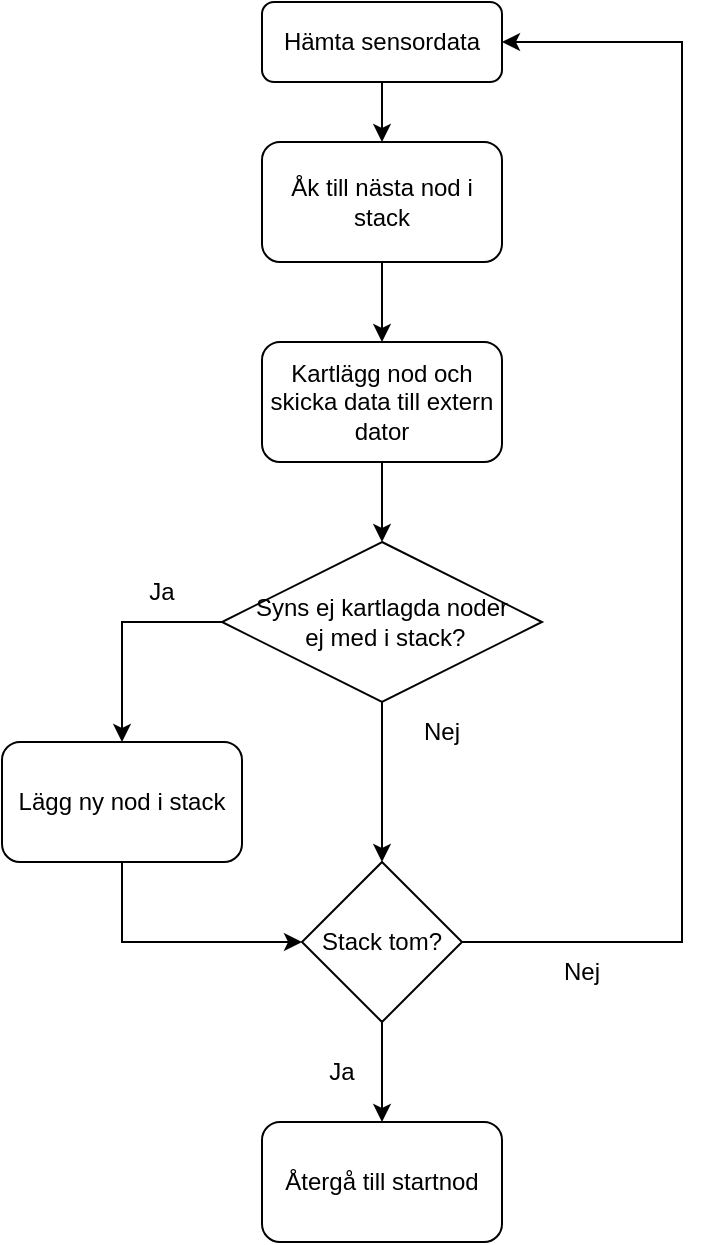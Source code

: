 <mxfile version="22.0.4" type="google">
  <diagram id="C5RBs43oDa-KdzZeNtuy" name="Page-1">
    <mxGraphModel grid="1" page="1" gridSize="10" guides="1" tooltips="1" connect="1" arrows="1" fold="1" pageScale="1" pageWidth="827" pageHeight="1169" math="0" shadow="0">
      <root>
        <mxCell id="WIyWlLk6GJQsqaUBKTNV-0" />
        <mxCell id="WIyWlLk6GJQsqaUBKTNV-1" parent="WIyWlLk6GJQsqaUBKTNV-0" />
        <mxCell id="KWaBsRf13xhaheu879cZ-36" style="edgeStyle=orthogonalEdgeStyle;rounded=0;orthogonalLoop=1;jettySize=auto;html=1;exitX=0.5;exitY=1;exitDx=0;exitDy=0;entryX=0.5;entryY=0;entryDx=0;entryDy=0;" edge="1" parent="WIyWlLk6GJQsqaUBKTNV-1" source="WIyWlLk6GJQsqaUBKTNV-3" target="KWaBsRf13xhaheu879cZ-2">
          <mxGeometry relative="1" as="geometry" />
        </mxCell>
        <mxCell id="WIyWlLk6GJQsqaUBKTNV-3" value="&lt;div&gt;Hämta sensordata&lt;/div&gt;" style="rounded=1;whiteSpace=wrap;html=1;fontSize=12;glass=0;strokeWidth=1;shadow=0;" vertex="1" parent="WIyWlLk6GJQsqaUBKTNV-1">
          <mxGeometry x="310" y="10" width="120" height="40" as="geometry" />
        </mxCell>
        <mxCell id="KWaBsRf13xhaheu879cZ-32" style="edgeStyle=orthogonalEdgeStyle;rounded=0;orthogonalLoop=1;jettySize=auto;html=1;exitX=0.5;exitY=1;exitDx=0;exitDy=0;entryX=0;entryY=0.5;entryDx=0;entryDy=0;" edge="1" parent="WIyWlLk6GJQsqaUBKTNV-1" source="KWaBsRf13xhaheu879cZ-0" target="KWaBsRf13xhaheu879cZ-19">
          <mxGeometry relative="1" as="geometry">
            <mxPoint x="240" y="480" as="targetPoint" />
          </mxGeometry>
        </mxCell>
        <mxCell id="KWaBsRf13xhaheu879cZ-0" value="&lt;div&gt;Lägg ny nod i stack&lt;/div&gt;" style="rounded=1;whiteSpace=wrap;html=1;" vertex="1" parent="WIyWlLk6GJQsqaUBKTNV-1">
          <mxGeometry x="180" y="380" width="120" height="60" as="geometry" />
        </mxCell>
        <mxCell id="KWaBsRf13xhaheu879cZ-5" style="edgeStyle=orthogonalEdgeStyle;rounded=0;orthogonalLoop=1;jettySize=auto;html=1;exitX=0;exitY=0.5;exitDx=0;exitDy=0;entryX=0.5;entryY=0;entryDx=0;entryDy=0;" edge="1" parent="WIyWlLk6GJQsqaUBKTNV-1" source="KWaBsRf13xhaheu879cZ-1" target="KWaBsRf13xhaheu879cZ-0">
          <mxGeometry relative="1" as="geometry" />
        </mxCell>
        <mxCell id="KWaBsRf13xhaheu879cZ-16" style="edgeStyle=orthogonalEdgeStyle;rounded=0;orthogonalLoop=1;jettySize=auto;html=1;exitX=0.5;exitY=1;exitDx=0;exitDy=0;entryX=0.5;entryY=0;entryDx=0;entryDy=0;" edge="1" parent="WIyWlLk6GJQsqaUBKTNV-1" source="KWaBsRf13xhaheu879cZ-1" target="KWaBsRf13xhaheu879cZ-19">
          <mxGeometry relative="1" as="geometry">
            <mxPoint x="370" y="480" as="targetPoint" />
          </mxGeometry>
        </mxCell>
        <mxCell id="KWaBsRf13xhaheu879cZ-1" value="&lt;div&gt;Syns ej kartlagda noder&lt;/div&gt;&lt;div&gt;&amp;nbsp;ej med i stack?&lt;/div&gt;" style="rhombus;whiteSpace=wrap;html=1;" vertex="1" parent="WIyWlLk6GJQsqaUBKTNV-1">
          <mxGeometry x="290" y="280" width="160" height="80" as="geometry" />
        </mxCell>
        <mxCell id="KWaBsRf13xhaheu879cZ-38" style="edgeStyle=orthogonalEdgeStyle;rounded=0;orthogonalLoop=1;jettySize=auto;html=1;exitX=0.5;exitY=1;exitDx=0;exitDy=0;entryX=0.5;entryY=0;entryDx=0;entryDy=0;" edge="1" parent="WIyWlLk6GJQsqaUBKTNV-1" source="KWaBsRf13xhaheu879cZ-2" target="KWaBsRf13xhaheu879cZ-37">
          <mxGeometry relative="1" as="geometry" />
        </mxCell>
        <mxCell id="KWaBsRf13xhaheu879cZ-2" value="Åk till nästa nod i stack" style="rounded=1;whiteSpace=wrap;html=1;" vertex="1" parent="WIyWlLk6GJQsqaUBKTNV-1">
          <mxGeometry x="310" y="80" width="120" height="60" as="geometry" />
        </mxCell>
        <mxCell id="KWaBsRf13xhaheu879cZ-6" value="Ja" style="text;html=1;strokeColor=none;fillColor=none;align=center;verticalAlign=middle;whiteSpace=wrap;rounded=0;" vertex="1" parent="WIyWlLk6GJQsqaUBKTNV-1">
          <mxGeometry x="230" y="290" width="60" height="30" as="geometry" />
        </mxCell>
        <mxCell id="KWaBsRf13xhaheu879cZ-12" value="&lt;div&gt;Nej&lt;/div&gt;" style="text;html=1;strokeColor=none;fillColor=none;align=center;verticalAlign=middle;whiteSpace=wrap;rounded=0;" vertex="1" parent="WIyWlLk6GJQsqaUBKTNV-1">
          <mxGeometry x="370" y="360" width="60" height="30" as="geometry" />
        </mxCell>
        <mxCell id="KWaBsRf13xhaheu879cZ-33" style="edgeStyle=orthogonalEdgeStyle;rounded=0;orthogonalLoop=1;jettySize=auto;html=1;exitX=0.5;exitY=1;exitDx=0;exitDy=0;entryX=0.5;entryY=0;entryDx=0;entryDy=0;" edge="1" parent="WIyWlLk6GJQsqaUBKTNV-1" source="KWaBsRf13xhaheu879cZ-19" target="KWaBsRf13xhaheu879cZ-25">
          <mxGeometry relative="1" as="geometry" />
        </mxCell>
        <mxCell id="KWaBsRf13xhaheu879cZ-40" style="edgeStyle=orthogonalEdgeStyle;rounded=0;orthogonalLoop=1;jettySize=auto;html=1;exitX=1;exitY=0.5;exitDx=0;exitDy=0;entryX=1;entryY=0.5;entryDx=0;entryDy=0;" edge="1" parent="WIyWlLk6GJQsqaUBKTNV-1" source="KWaBsRf13xhaheu879cZ-19" target="WIyWlLk6GJQsqaUBKTNV-3">
          <mxGeometry relative="1" as="geometry">
            <Array as="points">
              <mxPoint x="520" y="480" />
              <mxPoint x="520" y="30" />
            </Array>
          </mxGeometry>
        </mxCell>
        <mxCell id="KWaBsRf13xhaheu879cZ-19" value="Stack tom?" style="rhombus;whiteSpace=wrap;html=1;" vertex="1" parent="WIyWlLk6GJQsqaUBKTNV-1">
          <mxGeometry x="330" y="440" width="80" height="80" as="geometry" />
        </mxCell>
        <mxCell id="KWaBsRf13xhaheu879cZ-22" value="&lt;div&gt;Nej&lt;/div&gt;" style="text;html=1;strokeColor=none;fillColor=none;align=center;verticalAlign=middle;whiteSpace=wrap;rounded=0;" vertex="1" parent="WIyWlLk6GJQsqaUBKTNV-1">
          <mxGeometry x="440" y="480" width="60" height="30" as="geometry" />
        </mxCell>
        <mxCell id="KWaBsRf13xhaheu879cZ-23" value="&lt;div&gt;Ja&lt;/div&gt;" style="text;html=1;strokeColor=none;fillColor=none;align=center;verticalAlign=middle;whiteSpace=wrap;rounded=0;" vertex="1" parent="WIyWlLk6GJQsqaUBKTNV-1">
          <mxGeometry x="320" y="530" width="60" height="30" as="geometry" />
        </mxCell>
        <mxCell id="KWaBsRf13xhaheu879cZ-25" value="Återgå till startnod" style="rounded=1;whiteSpace=wrap;html=1;" vertex="1" parent="WIyWlLk6GJQsqaUBKTNV-1">
          <mxGeometry x="310" y="570" width="120" height="60" as="geometry" />
        </mxCell>
        <mxCell id="KWaBsRf13xhaheu879cZ-39" style="edgeStyle=orthogonalEdgeStyle;rounded=0;orthogonalLoop=1;jettySize=auto;html=1;exitX=0.5;exitY=1;exitDx=0;exitDy=0;entryX=0.5;entryY=0;entryDx=0;entryDy=0;" edge="1" parent="WIyWlLk6GJQsqaUBKTNV-1" source="KWaBsRf13xhaheu879cZ-37" target="KWaBsRf13xhaheu879cZ-1">
          <mxGeometry relative="1" as="geometry" />
        </mxCell>
        <mxCell id="KWaBsRf13xhaheu879cZ-37" value="Kartlägg nod och skicka data till extern dator" style="rounded=1;whiteSpace=wrap;html=1;" vertex="1" parent="WIyWlLk6GJQsqaUBKTNV-1">
          <mxGeometry x="310" y="180" width="120" height="60" as="geometry" />
        </mxCell>
      </root>
    </mxGraphModel>
  </diagram>
</mxfile>
